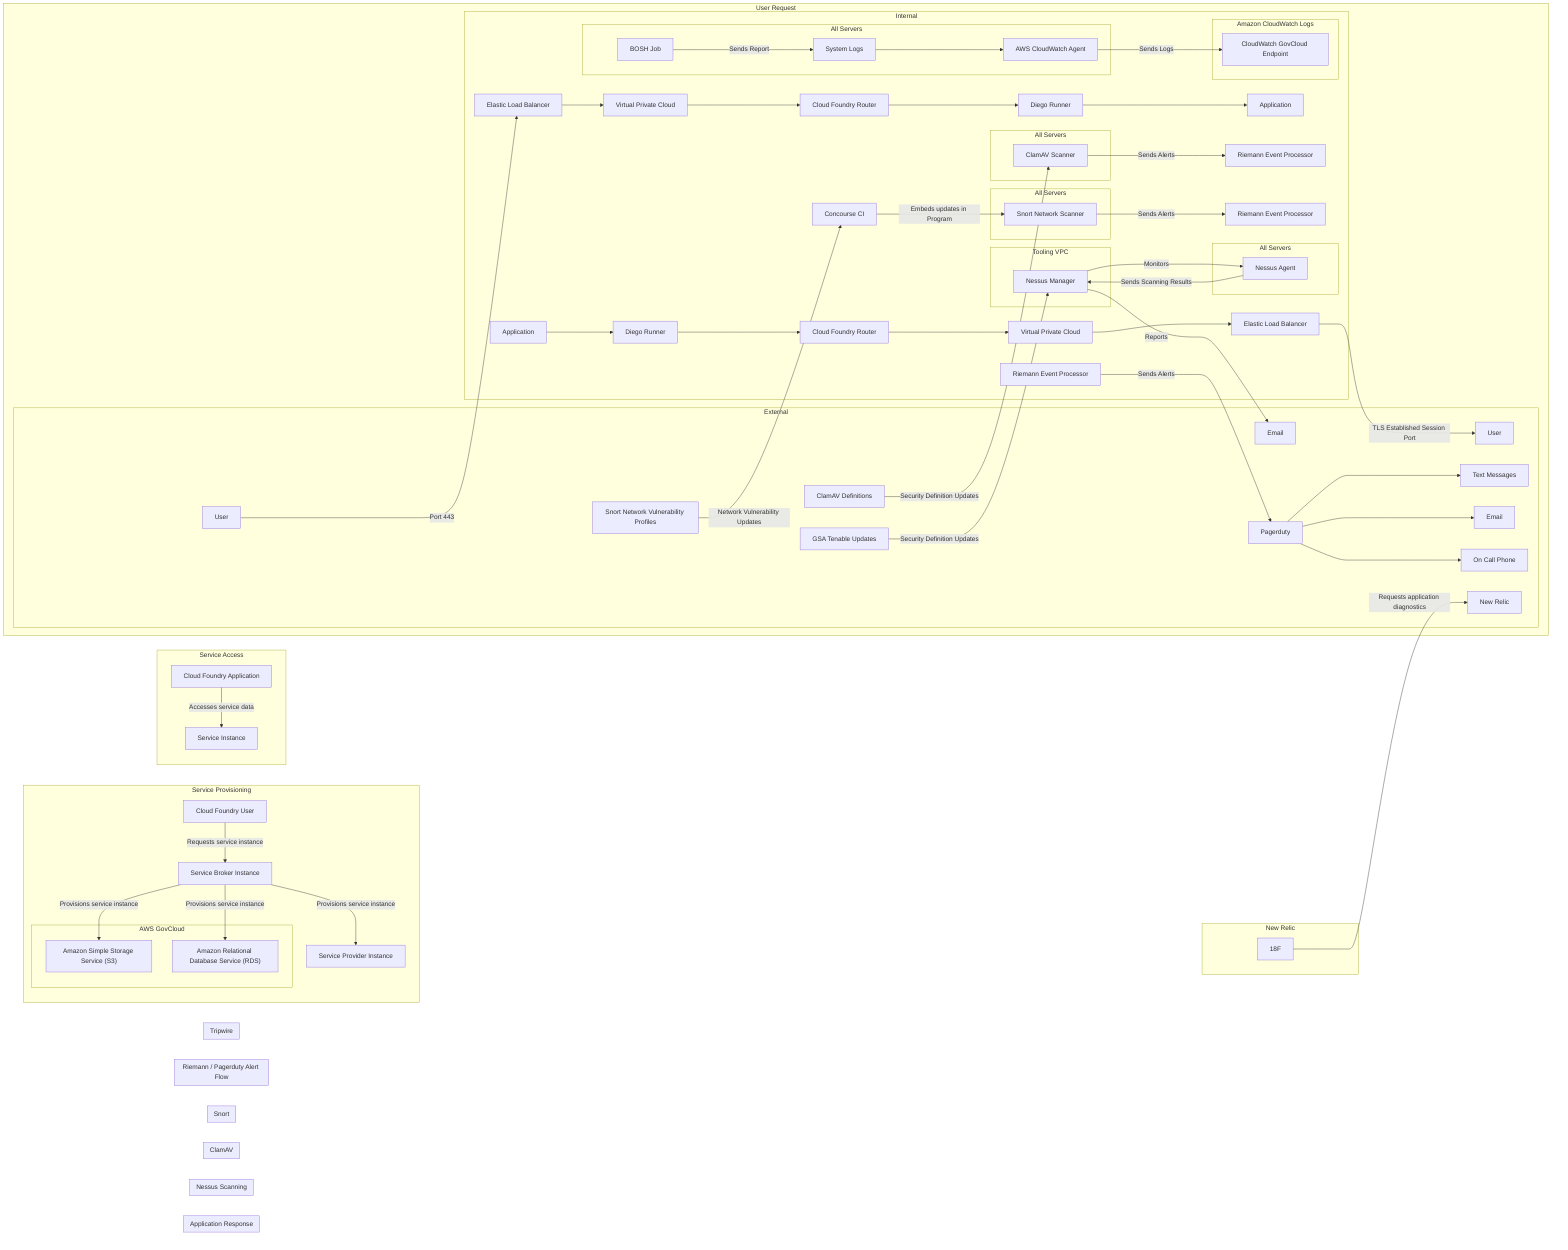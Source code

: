 graph LR;
  subgraph User Request
    subgraph Internal
      elb["Elastic Load Balancer"]
      vpc["Virtual Private Cloud"]
      router["Cloud Foundry Router"]
      diego["Diego Runner"]
      container["Application"]
    end
    subgraph External
      user["User"]
    end

    user--Port 443-->elb
    elb-->vpc
    vpc-->router
    router-->diego
    diego-->container
  end

  subgraph Application Response
    subgraph Internal
      elb2["Elastic Load Balancer"]
      vpc2["Virtual Private Cloud"]
      router2["Cloud Foundry Router"]
      diego2["Diego Runner"]
      container2["Application"]
    end
    subgraph External
      user2["User"]
    end

    elb2--TLS Established Session Port-->user2
    vpc2-->elb2
    router2-->vpc2
    diego2-->router2
    container2-->diego2
  end

  subgraph Nessus Scanning
    subgraph Internal
      subgraph Tooling VPC
        nessus["Nessus Manager"]
      end
      subgraph All Servers
        nessus-agent1["Nessus Agent"]
      end
    end
    subgraph External
      nessus-updates["GSA Tenable Updates"]
      email2["Email"]
    end

    nessus-agent1--Sends Scanning Results-->nessus
    nessus--Monitors-->nessus-agent1
    nessus-updates--Security Definition Updates-->nessus
    nessus--Reports-->email2
  end

  subgraph ClamAV
    subgraph Internal
      subgraph All Servers
        clamav["ClamAV Scanner"]
      end
      riemann2["Riemann Event Processor"]
    end
    subgraph External
      clamav-updates["ClamAV Definitions"]
    end

    clamav--Sends Alerts-->riemann2
    clamav-updates--Security Definition Updates-->clamav
  end

  subgraph Snort
    subgraph Internal
      concourse["Concourse CI"]
      subgraph All Servers
        snort["Snort Network Scanner"]
      end
      riemann3["Riemann Event Processor"]
    end
    subgraph External
      snort-updates["Snort Network Vulnerability Profiles"]
    end

    snort--Sends Alerts-->riemann3
    snort-updates--Network Vulnerability Updates-->concourse
    concourse--Embeds updates in Program-->snort
  end

  subgraph Riemann / Pagerduty Alert Flow
    subgraph Internal
      riemann4["Riemann Event Processor"]
    end
    subgraph External
      pagerduty5["Pagerduty"]
      sms5["Text Messages"]
      email5["Email"]
      phone5["On Call Phone"]
    end

    riemann4--Sends Alerts-->pagerduty5
    pagerduty5-->sms5
    pagerduty5-->phone5
    pagerduty5-->email5
  end

  subgraph Tripwire
    subgraph Internal
      subgraph All Servers
        job1["BOSH Job"]
        logs["System Logs"]
        aws-logs-agent["AWS CloudWatch Agent"]
      end
      subgraph Amazon CloudWatch Logs
        aws-logs["CloudWatch GovCloud Endpoint"]
      end
    end

    job1--Sends Report-->logs
    logs-->aws-logs-agent
    aws-logs-agent--Sends Logs-->aws-logs
  end

  subgraph Service Provisioning
    service-user["Cloud Foundry User"]
    broker["Service Broker Instance"]
    provider["Service Provider Instance"]
    service-user--Requests service instance-->broker
    broker--Provisions service instance-->s3
    broker--Provisions service instance-->rds
    broker--Provisions service instance-->provider
    subgraph AWS GovCloud
      s3["Amazon Simple Storage Service (S3)"]
      rds["Amazon Relational Database Service (RDS)"]
    end
  end

  subgraph Service Access
    app["Cloud Foundry Application"]
    service-instance["Service Instance"]
    app--Accesses service data-->service-instance
  end

  subgraph New Relic
    18F--Requests application diagnostics-->new-relic
    subgraph External
      new-relic["New Relic"]
    end
  end
